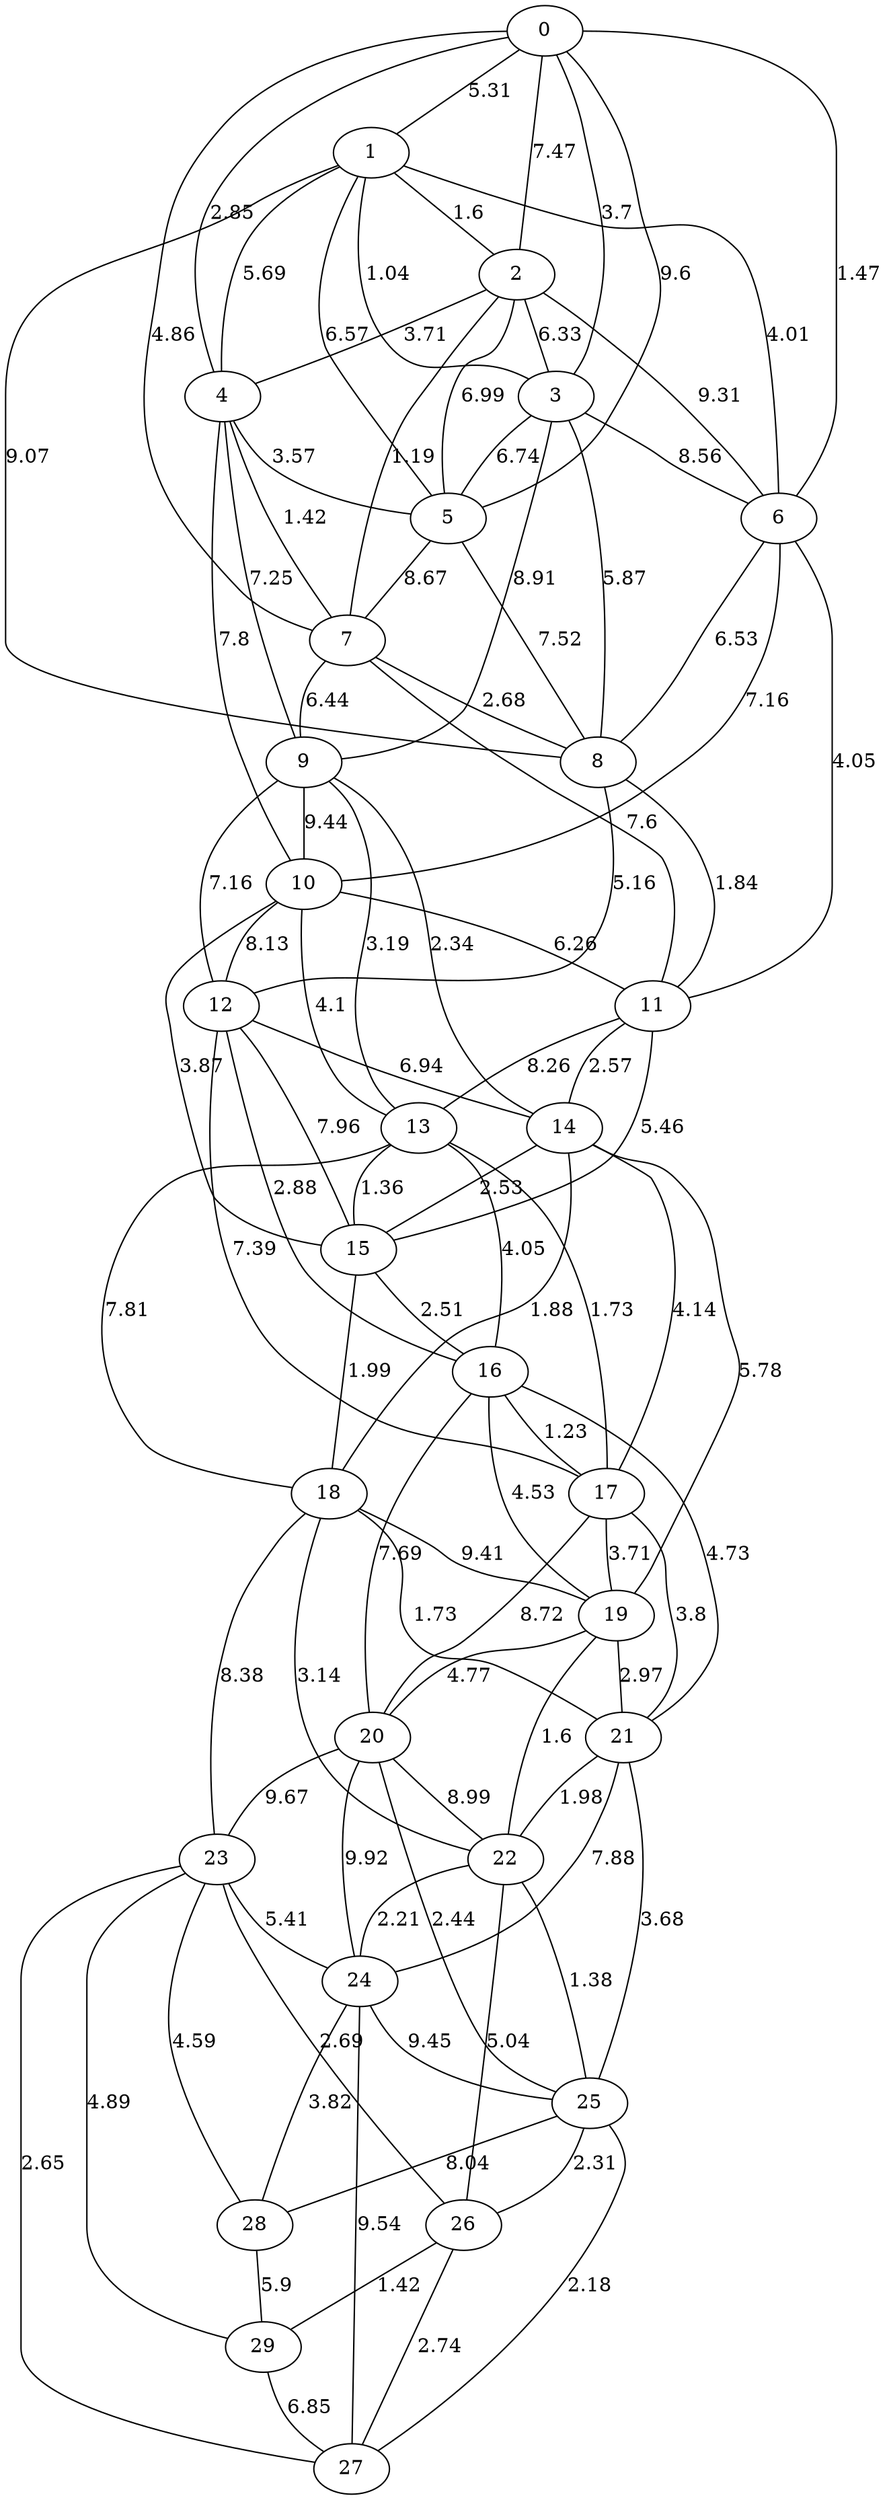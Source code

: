 graph G {
"0";
"1";
"2";
"3";
"4";
"5";
"6";
"7";
"8";
"9";
"10";
"11";
"12";
"13";
"14";
"15";
"16";
"17";
"18";
"19";
"20";
"21";
"22";
"23";
"24";
"25";
"26";
"27";
"28";
"29";
    "14" -- "17"[label="4.14", len="4.14"];
    "20" -- "25"[label="2.44", len="2.44"];
    "0" -- "7"[label="4.86", len="4.86"];
    "17" -- "20"[label="8.72", len="8.72"];
    "13" -- "17"[label="1.73", len="1.73"];
    "1" -- "6"[label="4.01", len="4.01"];
    "18" -- "19"[label="9.41", len="9.41"];
    "23" -- "26"[label="2.69", len="2.69"];
    "2" -- "5"[label="6.99", len="6.99"];
    "5" -- "8"[label="7.52", len="7.52"];
    "24" -- "27"[label="9.54", len="9.54"];
    "6" -- "10"[label="7.16", len="7.16"];
    "14" -- "18"[label="1.88", len="1.88"];
    "25" -- "26"[label="2.31", len="2.31"];
    "12" -- "17"[label="7.39", len="7.39"];
    "0" -- "4"[label="2.85", len="2.85"];
    "4" -- "10"[label="7.8", len="7.8"];
    "2" -- "6"[label="9.31", len="9.31"];
    "9" -- "14"[label="2.34", len="2.34"];
    "4" -- "5"[label="3.57", len="3.57"];
    "10" -- "13"[label="4.1", len="4.1"];
    "14" -- "15"[label="2.53", len="2.53"];
    "16" -- "19"[label="4.53", len="4.53"];
    "0" -- "1"[label="5.31", len="5.31"];
    "22" -- "25"[label="1.38", len="1.38"];
    "8" -- "12"[label="5.16", len="5.16"];
    "23" -- "28"[label="4.59", len="4.59"];
    "11" -- "15"[label="5.46", len="5.46"];
    "15" -- "16"[label="2.51", len="2.51"];
    "7" -- "8"[label="2.68", len="2.68"];
    "21" -- "24"[label="7.88", len="7.88"];
    "22" -- "26"[label="5.04", len="5.04"];
    "26" -- "29"[label="1.42", len="1.42"];
    "13" -- "16"[label="4.05", len="4.05"];
    "1" -- "5"[label="6.57", len="6.57"];
    "3" -- "6"[label="8.56", len="8.56"];
    "24" -- "28"[label="3.82", len="3.82"];
    "6" -- "11"[label="4.05", len="4.05"];
    "14" -- "19"[label="5.78", len="5.78"];
    "0" -- "5"[label="9.6", len="9.6"];
    "18" -- "21"[label="1.73", len="1.73"];
    "23" -- "24"[label="5.41", len="5.41"];
    "3" -- "5"[label="6.74", len="6.74"];
    "2" -- "7"[label="1.19", len="1.19"];
    "9" -- "13"[label="3.19", len="3.19"];
    "5" -- "7"[label="8.67", len="8.67"];
    "24" -- "25"[label="9.45", len="9.45"];
    "16" -- "20"[label="7.69", len="7.69"];
    "0" -- "2"[label="7.47", len="7.47"];
    "1" -- "3"[label="1.04", len="1.04"];
    "18" -- "22"[label="3.14", len="3.14"];
    "28" -- "29"[label="5.9", len="5.9"];
    "10" -- "15"[label="3.87", len="3.87"];
    "11" -- "14"[label="2.57", len="2.57"];
    "19" -- "22"[label="1.6", len="1.6"];
    "7" -- "11"[label="7.6", len="7.6"];
    "16" -- "17"[label="1.23", len="1.23"];
    "11" -- "13"[label="8.26", len="8.26"];
    "19" -- "21"[label="2.97", len="2.97"];
    "12" -- "14"[label="6.94", len="6.94"];
    "20" -- "22"[label="8.99", len="8.99"];
    "13" -- "15"[label="1.36", len="1.36"];
    "1" -- "4"[label="5.69", len="5.69"];
    "3" -- "9"[label="8.91", len="8.91"];
    "2" -- "3"[label="6.33", len="6.33"];
    "6" -- "8"[label="6.53", len="6.53"];
    "20" -- "24"[label="9.92", len="9.92"];
    "0" -- "6"[label="1.47", len="1.47"];
    "17" -- "21"[label="3.8", len="3.8"];
    "13" -- "18"[label="7.81", len="7.81"];
    "23" -- "27"[label="2.65", len="2.65"];
    "2" -- "4"[label="3.71", len="3.71"];
    "9" -- "12"[label="7.16", len="7.16"];
    "4" -- "7"[label="1.42", len="1.42"];
    "10" -- "11"[label="6.26", len="6.26"];
    "25" -- "27"[label="2.18", len="2.18"];
    "16" -- "21"[label="4.73", len="4.73"];
    "12" -- "16"[label="2.88", len="2.88"];
    "0" -- "3"[label="3.7", len="3.7"];
    "29" -- "27"[label="6.85", len="6.85"];
    "1" -- "2"[label="1.6", len="1.6"];
    "18" -- "23"[label="8.38", len="8.38"];
    "4" -- "9"[label="7.25", len="7.25"];
    "10" -- "12"[label="8.13", len="8.13"];
    "15" -- "18"[label="1.99", len="1.99"];
    "17" -- "19"[label="3.71", len="3.71"];
    "22" -- "24"[label="2.21", len="2.21"];
    "8" -- "11"[label="1.84", len="1.84"];
    "23" -- "29"[label="4.89", len="4.89"];
    "9" -- "10"[label="9.44", len="9.44"];
    "19" -- "20"[label="4.77", len="4.77"];
    "25" -- "28"[label="8.04", len="8.04"];
    "7" -- "9"[label="6.44", len="6.44"];
    "21" -- "25"[label="3.68", len="3.68"];
    "12" -- "15"[label="7.96", len="7.96"];
    "20" -- "23"[label="9.67", len="9.67"];
    "26" -- "27"[label="2.74", len="2.74"];
    "21" -- "22"[label="1.98", len="1.98"];
    "3" -- "8"[label="5.87", len="5.87"];
    "1" -- "8"[label="9.07", len="9.07"];
}

